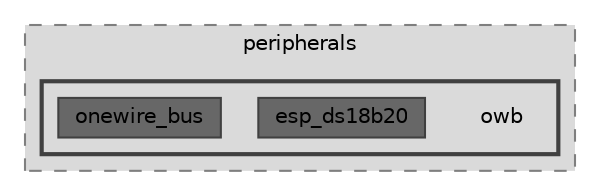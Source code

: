 digraph "components/peripherals/owb"
{
 // LATEX_PDF_SIZE
  bgcolor="transparent";
  edge [fontname=Helvetica,fontsize=10,labelfontname=Helvetica,labelfontsize=10];
  node [fontname=Helvetica,fontsize=10,shape=box,height=0.2,width=0.4];
  compound=true
  subgraph clusterdir_1139401e013e97c428174aecf5949131 {
    graph [ bgcolor="#dadada", pencolor="grey50", label="peripherals", fontname=Helvetica,fontsize=10 style="filled,dashed", URL="dir_1139401e013e97c428174aecf5949131.html",tooltip=""]
  subgraph clusterdir_3c018409dc371abd5c9f9ab2a8d52eda {
    graph [ bgcolor="#dadada", pencolor="grey25", label="", fontname=Helvetica,fontsize=10 style="filled,bold", URL="dir_3c018409dc371abd5c9f9ab2a8d52eda.html",tooltip=""]
    dir_3c018409dc371abd5c9f9ab2a8d52eda [shape=plaintext, label="owb"];
  dir_e7306013d7d0831bc5e5431cce9c1d12 [label="esp_ds18b20", fillcolor="#676767", color="grey25", style="filled", URL="dir_e7306013d7d0831bc5e5431cce9c1d12.html",tooltip=""];
  dir_cf7557bea18c1cf8c86eddbb93b93aa7 [label="onewire_bus", fillcolor="#676767", color="grey25", style="filled", URL="dir_cf7557bea18c1cf8c86eddbb93b93aa7.html",tooltip=""];
  }
  }
}
